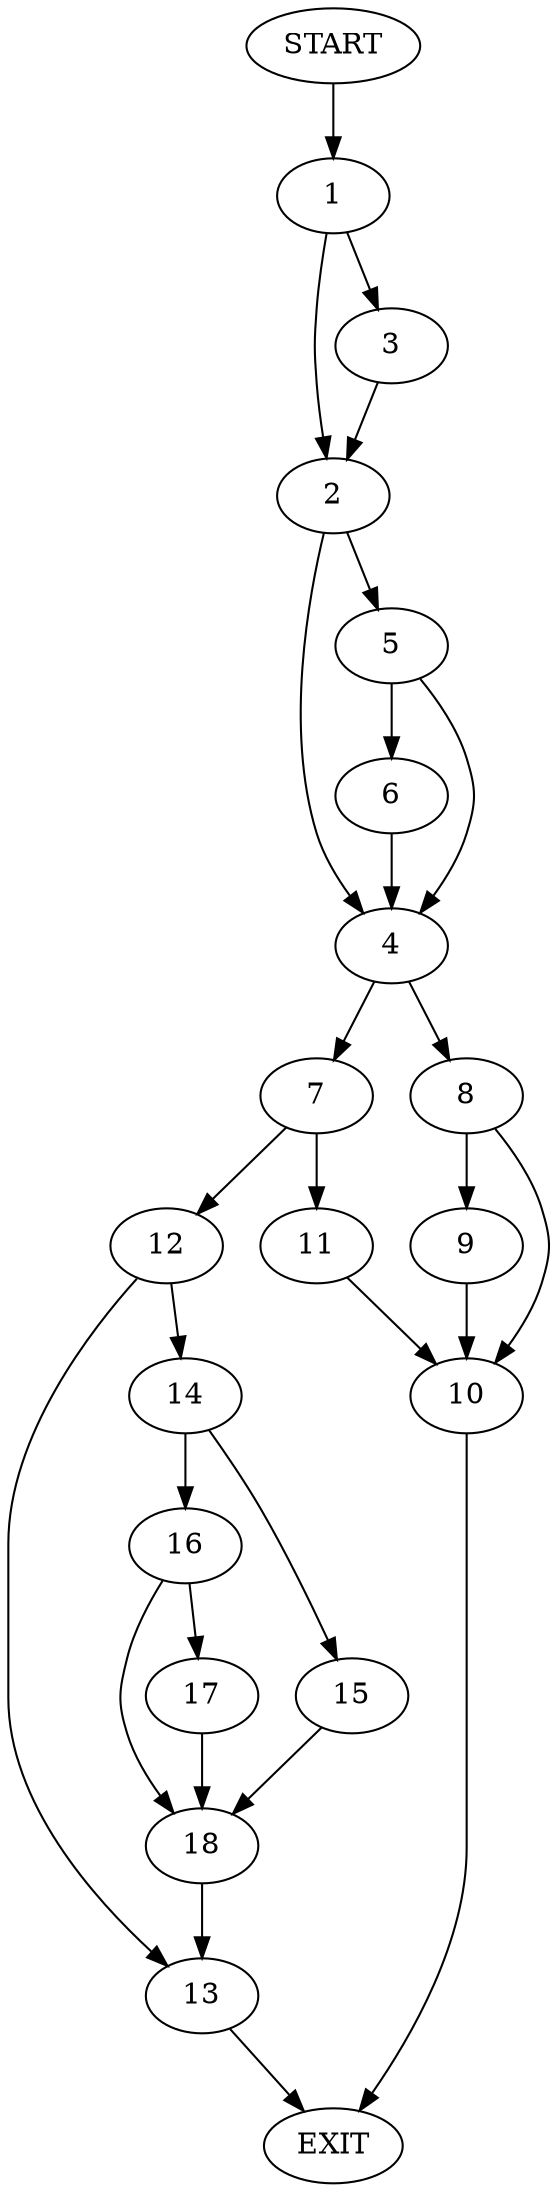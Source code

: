 digraph {
0 [label="START"]
19 [label="EXIT"]
0 -> 1
1 -> 2
1 -> 3
3 -> 2
2 -> 4
2 -> 5
5 -> 4
5 -> 6
4 -> 7
4 -> 8
6 -> 4
8 -> 9
8 -> 10
7 -> 11
7 -> 12
9 -> 10
10 -> 19
11 -> 10
12 -> 13
12 -> 14
13 -> 19
14 -> 15
14 -> 16
16 -> 17
16 -> 18
15 -> 18
18 -> 13
17 -> 18
}

